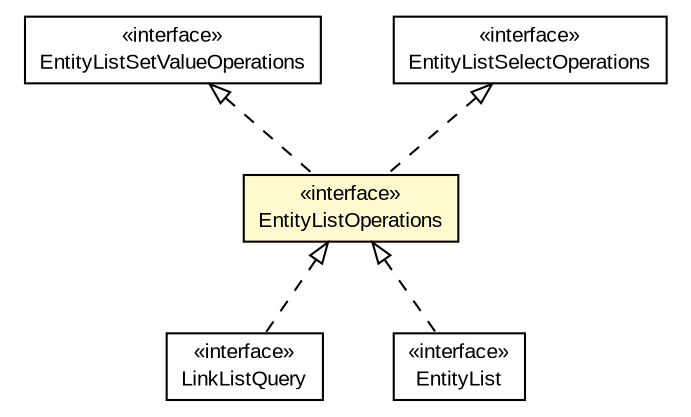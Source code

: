 #!/usr/local/bin/dot
#
# Class diagram 
# Generated by UMLGraph version 5.1 (http://www.umlgraph.org/)
#

digraph G {
	edge [fontname="arial",fontsize=10,labelfontname="arial",labelfontsize=10];
	node [fontname="arial",fontsize=10,shape=plaintext];
	nodesep=0.25;
	ranksep=0.5;
	// io.nextweb.operations.EntityListOperations
	c3596 [label=<<table title="io.nextweb.operations.EntityListOperations" border="0" cellborder="1" cellspacing="0" cellpadding="2" port="p" bgcolor="lemonChiffon" href="./EntityListOperations.html">
		<tr><td><table border="0" cellspacing="0" cellpadding="1">
<tr><td align="center" balign="center"> &#171;interface&#187; </td></tr>
<tr><td align="center" balign="center"> EntityListOperations </td></tr>
		</table></td></tr>
		</table>>, fontname="arial", fontcolor="black", fontsize=10.0];
	// io.nextweb.operations.entitylist.EntityListSetValueOperations
	c3597 [label=<<table title="io.nextweb.operations.entitylist.EntityListSetValueOperations" border="0" cellborder="1" cellspacing="0" cellpadding="2" port="p" href="./entitylist/EntityListSetValueOperations.html">
		<tr><td><table border="0" cellspacing="0" cellpadding="1">
<tr><td align="center" balign="center"> &#171;interface&#187; </td></tr>
<tr><td align="center" balign="center"> EntityListSetValueOperations </td></tr>
		</table></td></tr>
		</table>>, fontname="arial", fontcolor="black", fontsize=10.0];
	// io.nextweb.operations.entitylist.EntityListSelectOperations
	c3598 [label=<<table title="io.nextweb.operations.entitylist.EntityListSelectOperations" border="0" cellborder="1" cellspacing="0" cellpadding="2" port="p" href="./entitylist/EntityListSelectOperations.html">
		<tr><td><table border="0" cellspacing="0" cellpadding="1">
<tr><td align="center" balign="center"> &#171;interface&#187; </td></tr>
<tr><td align="center" balign="center"> EntityListSelectOperations </td></tr>
		</table></td></tr>
		</table>>, fontname="arial", fontcolor="black", fontsize=10.0];
	// io.nextweb.LinkListQuery
	c3627 [label=<<table title="io.nextweb.LinkListQuery" border="0" cellborder="1" cellspacing="0" cellpadding="2" port="p" href="../LinkListQuery.html">
		<tr><td><table border="0" cellspacing="0" cellpadding="1">
<tr><td align="center" balign="center"> &#171;interface&#187; </td></tr>
<tr><td align="center" balign="center"> LinkListQuery </td></tr>
		</table></td></tr>
		</table>>, fontname="arial", fontcolor="black", fontsize=10.0];
	// io.nextweb.EntityList
	c3634 [label=<<table title="io.nextweb.EntityList" border="0" cellborder="1" cellspacing="0" cellpadding="2" port="p" href="../EntityList.html">
		<tr><td><table border="0" cellspacing="0" cellpadding="1">
<tr><td align="center" balign="center"> &#171;interface&#187; </td></tr>
<tr><td align="center" balign="center"> EntityList </td></tr>
		</table></td></tr>
		</table>>, fontname="arial", fontcolor="black", fontsize=10.0];
	//io.nextweb.operations.EntityListOperations implements io.nextweb.operations.entitylist.EntityListSelectOperations
	c3598:p -> c3596:p [dir=back,arrowtail=empty,style=dashed];
	//io.nextweb.operations.EntityListOperations implements io.nextweb.operations.entitylist.EntityListSetValueOperations
	c3597:p -> c3596:p [dir=back,arrowtail=empty,style=dashed];
	//io.nextweb.LinkListQuery implements io.nextweb.operations.EntityListOperations
	c3596:p -> c3627:p [dir=back,arrowtail=empty,style=dashed];
	//io.nextweb.EntityList implements io.nextweb.operations.EntityListOperations
	c3596:p -> c3634:p [dir=back,arrowtail=empty,style=dashed];
}

